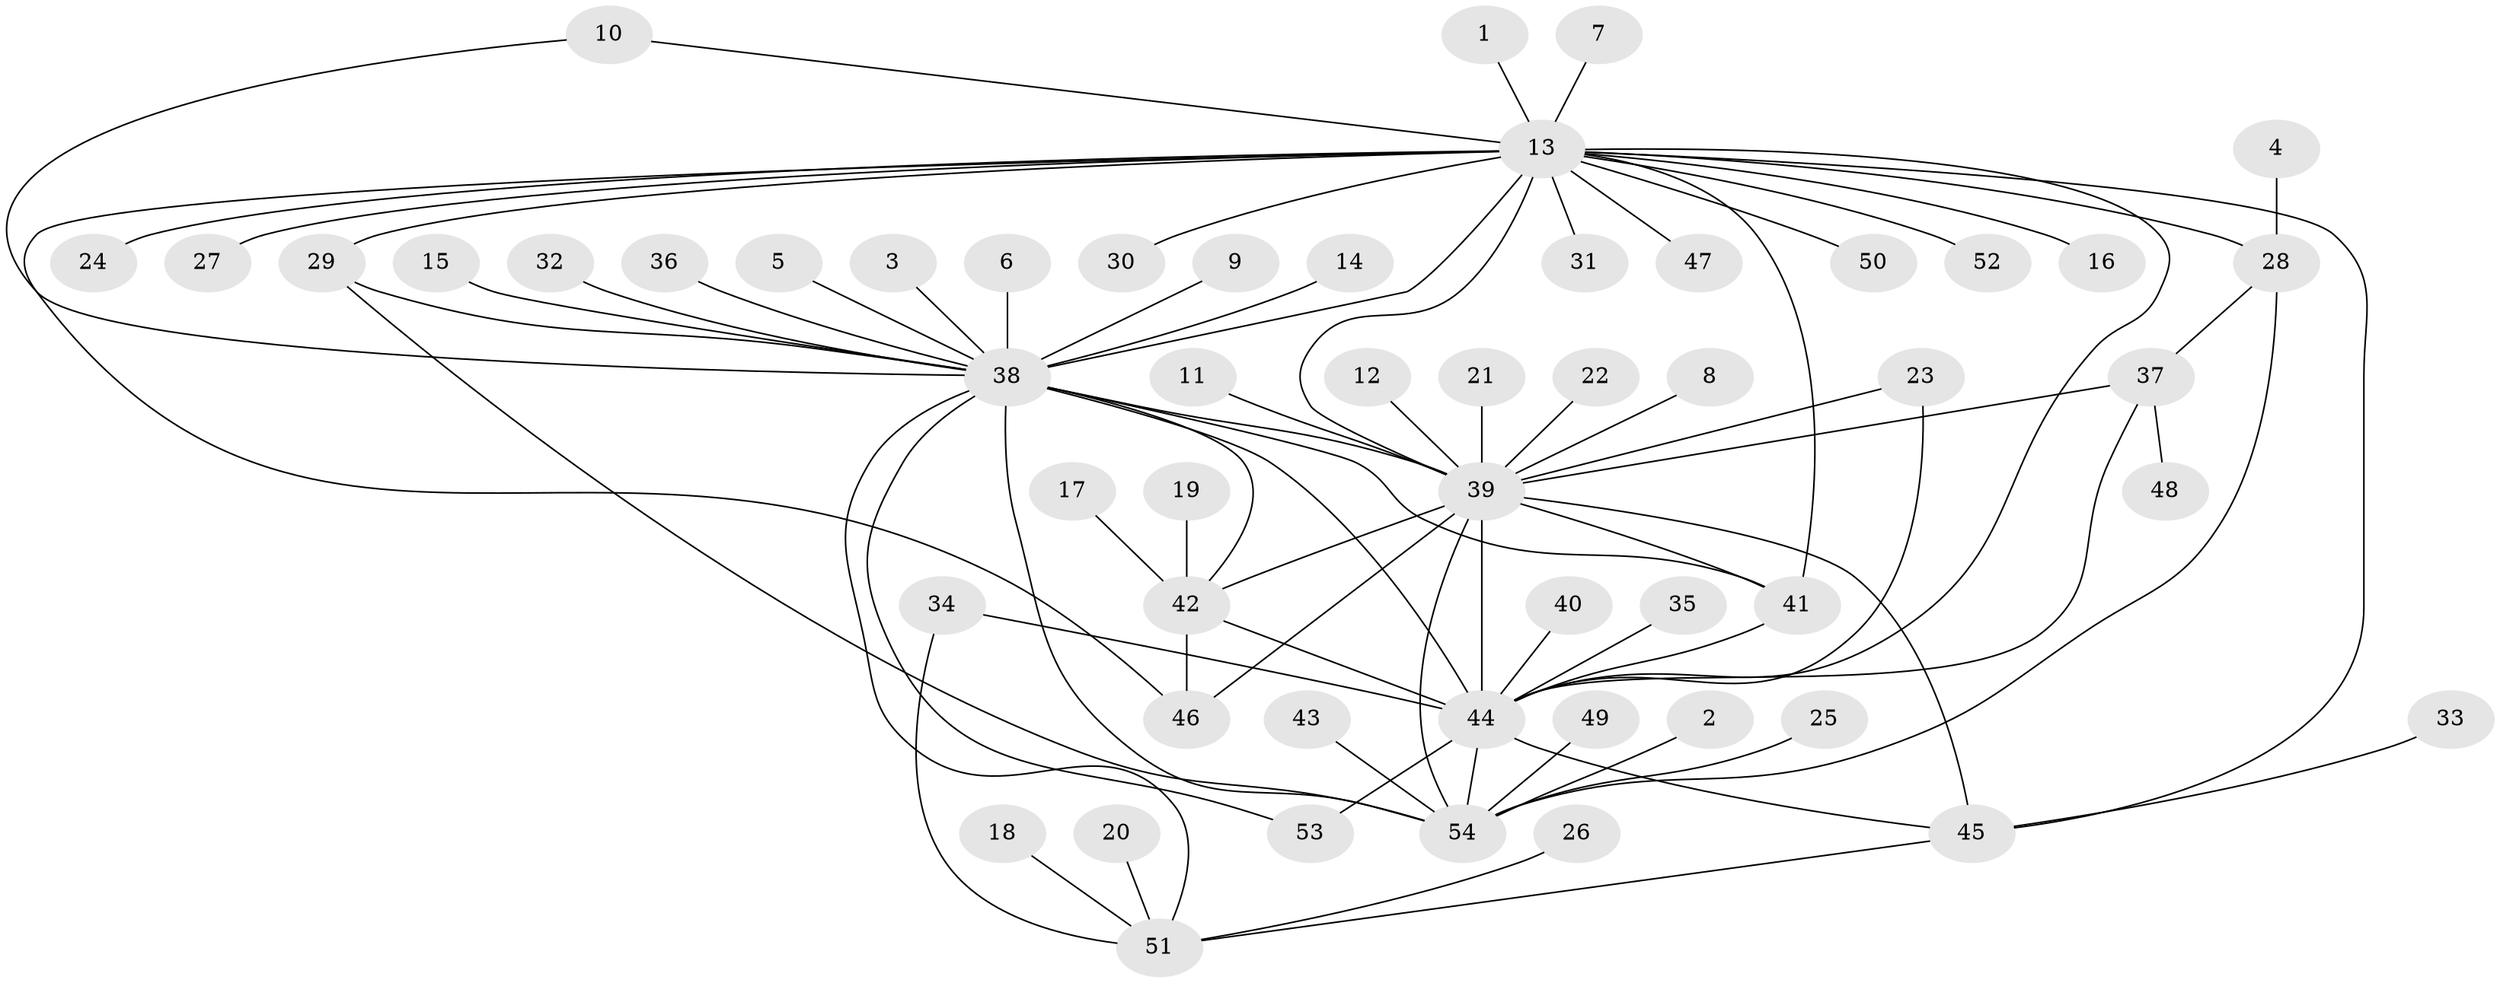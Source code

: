 // original degree distribution, {1: 0.5092592592592593, 24: 0.009259259259259259, 11: 0.009259259259259259, 6: 0.018518518518518517, 5: 0.05555555555555555, 2: 0.21296296296296297, 14: 0.018518518518518517, 7: 0.009259259259259259, 8: 0.027777777777777776, 3: 0.06481481481481481, 12: 0.009259259259259259, 4: 0.05555555555555555}
// Generated by graph-tools (version 1.1) at 2025/49/03/09/25 03:49:49]
// undirected, 54 vertices, 77 edges
graph export_dot {
graph [start="1"]
  node [color=gray90,style=filled];
  1;
  2;
  3;
  4;
  5;
  6;
  7;
  8;
  9;
  10;
  11;
  12;
  13;
  14;
  15;
  16;
  17;
  18;
  19;
  20;
  21;
  22;
  23;
  24;
  25;
  26;
  27;
  28;
  29;
  30;
  31;
  32;
  33;
  34;
  35;
  36;
  37;
  38;
  39;
  40;
  41;
  42;
  43;
  44;
  45;
  46;
  47;
  48;
  49;
  50;
  51;
  52;
  53;
  54;
  1 -- 13 [weight=1.0];
  2 -- 54 [weight=1.0];
  3 -- 38 [weight=1.0];
  4 -- 28 [weight=1.0];
  5 -- 38 [weight=1.0];
  6 -- 38 [weight=2.0];
  7 -- 13 [weight=1.0];
  8 -- 39 [weight=1.0];
  9 -- 38 [weight=1.0];
  10 -- 13 [weight=1.0];
  10 -- 38 [weight=1.0];
  11 -- 39 [weight=1.0];
  12 -- 39 [weight=1.0];
  13 -- 16 [weight=1.0];
  13 -- 24 [weight=1.0];
  13 -- 27 [weight=1.0];
  13 -- 28 [weight=1.0];
  13 -- 29 [weight=1.0];
  13 -- 30 [weight=1.0];
  13 -- 31 [weight=1.0];
  13 -- 38 [weight=2.0];
  13 -- 39 [weight=2.0];
  13 -- 41 [weight=2.0];
  13 -- 44 [weight=1.0];
  13 -- 45 [weight=1.0];
  13 -- 46 [weight=1.0];
  13 -- 47 [weight=1.0];
  13 -- 50 [weight=1.0];
  13 -- 52 [weight=1.0];
  14 -- 38 [weight=1.0];
  15 -- 38 [weight=1.0];
  17 -- 42 [weight=1.0];
  18 -- 51 [weight=1.0];
  19 -- 42 [weight=1.0];
  20 -- 51 [weight=1.0];
  21 -- 39 [weight=1.0];
  22 -- 39 [weight=1.0];
  23 -- 39 [weight=1.0];
  23 -- 44 [weight=1.0];
  25 -- 54 [weight=1.0];
  26 -- 51 [weight=1.0];
  28 -- 37 [weight=1.0];
  28 -- 54 [weight=1.0];
  29 -- 38 [weight=1.0];
  29 -- 54 [weight=1.0];
  32 -- 38 [weight=1.0];
  33 -- 45 [weight=2.0];
  34 -- 44 [weight=1.0];
  34 -- 51 [weight=1.0];
  35 -- 44 [weight=1.0];
  36 -- 38 [weight=1.0];
  37 -- 39 [weight=1.0];
  37 -- 44 [weight=1.0];
  37 -- 48 [weight=1.0];
  38 -- 39 [weight=1.0];
  38 -- 41 [weight=1.0];
  38 -- 42 [weight=3.0];
  38 -- 44 [weight=2.0];
  38 -- 51 [weight=1.0];
  38 -- 53 [weight=1.0];
  38 -- 54 [weight=1.0];
  39 -- 41 [weight=1.0];
  39 -- 42 [weight=1.0];
  39 -- 44 [weight=4.0];
  39 -- 45 [weight=1.0];
  39 -- 46 [weight=1.0];
  39 -- 54 [weight=1.0];
  40 -- 44 [weight=1.0];
  41 -- 44 [weight=1.0];
  42 -- 44 [weight=1.0];
  42 -- 46 [weight=1.0];
  43 -- 54 [weight=1.0];
  44 -- 45 [weight=2.0];
  44 -- 53 [weight=1.0];
  44 -- 54 [weight=1.0];
  45 -- 51 [weight=1.0];
  49 -- 54 [weight=1.0];
}
